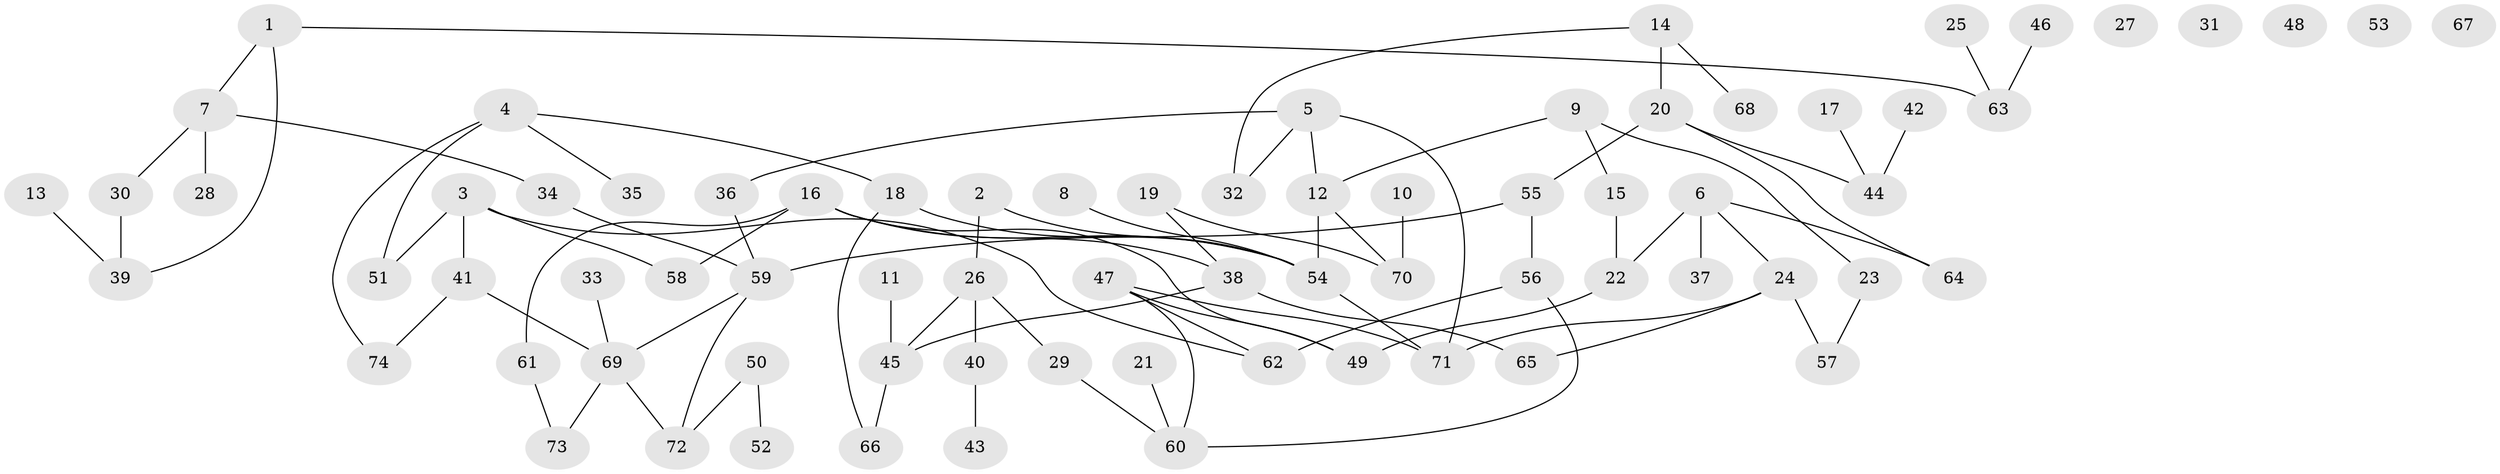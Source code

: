 // coarse degree distribution, {2: 0.2222222222222222, 1: 0.2222222222222222, 4: 0.2222222222222222, 5: 0.05555555555555555, 3: 0.16666666666666666, 8: 0.05555555555555555, 6: 0.05555555555555555}
// Generated by graph-tools (version 1.1) at 2025/35/03/04/25 23:35:54]
// undirected, 74 vertices, 89 edges
graph export_dot {
  node [color=gray90,style=filled];
  1;
  2;
  3;
  4;
  5;
  6;
  7;
  8;
  9;
  10;
  11;
  12;
  13;
  14;
  15;
  16;
  17;
  18;
  19;
  20;
  21;
  22;
  23;
  24;
  25;
  26;
  27;
  28;
  29;
  30;
  31;
  32;
  33;
  34;
  35;
  36;
  37;
  38;
  39;
  40;
  41;
  42;
  43;
  44;
  45;
  46;
  47;
  48;
  49;
  50;
  51;
  52;
  53;
  54;
  55;
  56;
  57;
  58;
  59;
  60;
  61;
  62;
  63;
  64;
  65;
  66;
  67;
  68;
  69;
  70;
  71;
  72;
  73;
  74;
  1 -- 7;
  1 -- 39;
  1 -- 63;
  2 -- 26;
  2 -- 54;
  3 -- 41;
  3 -- 51;
  3 -- 58;
  3 -- 62;
  4 -- 18;
  4 -- 35;
  4 -- 51;
  4 -- 74;
  5 -- 12;
  5 -- 32;
  5 -- 36;
  5 -- 71;
  6 -- 22;
  6 -- 24;
  6 -- 37;
  6 -- 64;
  7 -- 28;
  7 -- 30;
  7 -- 34;
  8 -- 54;
  9 -- 12;
  9 -- 15;
  9 -- 23;
  10 -- 70;
  11 -- 45;
  12 -- 54;
  12 -- 70;
  13 -- 39;
  14 -- 20;
  14 -- 32;
  14 -- 68;
  15 -- 22;
  16 -- 38;
  16 -- 49;
  16 -- 54;
  16 -- 58;
  16 -- 61;
  17 -- 44;
  18 -- 54;
  18 -- 66;
  19 -- 38;
  19 -- 70;
  20 -- 44;
  20 -- 55;
  20 -- 64;
  21 -- 60;
  22 -- 49;
  23 -- 57;
  24 -- 57;
  24 -- 65;
  24 -- 71;
  25 -- 63;
  26 -- 29;
  26 -- 40;
  26 -- 45;
  29 -- 60;
  30 -- 39;
  33 -- 69;
  34 -- 59;
  36 -- 59;
  38 -- 45;
  38 -- 65;
  40 -- 43;
  41 -- 69;
  41 -- 74;
  42 -- 44;
  45 -- 66;
  46 -- 63;
  47 -- 49;
  47 -- 60;
  47 -- 62;
  47 -- 71;
  50 -- 52;
  50 -- 72;
  54 -- 71;
  55 -- 56;
  55 -- 59;
  56 -- 60;
  56 -- 62;
  59 -- 69;
  59 -- 72;
  61 -- 73;
  69 -- 72;
  69 -- 73;
}
